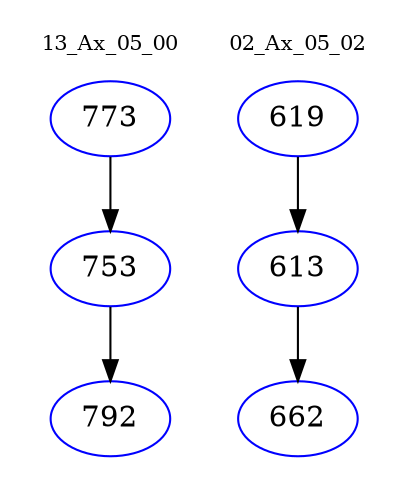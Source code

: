 digraph{
subgraph cluster_0 {
color = white
label = "13_Ax_05_00";
fontsize=10;
T0_773 [label="773", color="blue"]
T0_773 -> T0_753 [color="black"]
T0_753 [label="753", color="blue"]
T0_753 -> T0_792 [color="black"]
T0_792 [label="792", color="blue"]
}
subgraph cluster_1 {
color = white
label = "02_Ax_05_02";
fontsize=10;
T1_619 [label="619", color="blue"]
T1_619 -> T1_613 [color="black"]
T1_613 [label="613", color="blue"]
T1_613 -> T1_662 [color="black"]
T1_662 [label="662", color="blue"]
}
}
